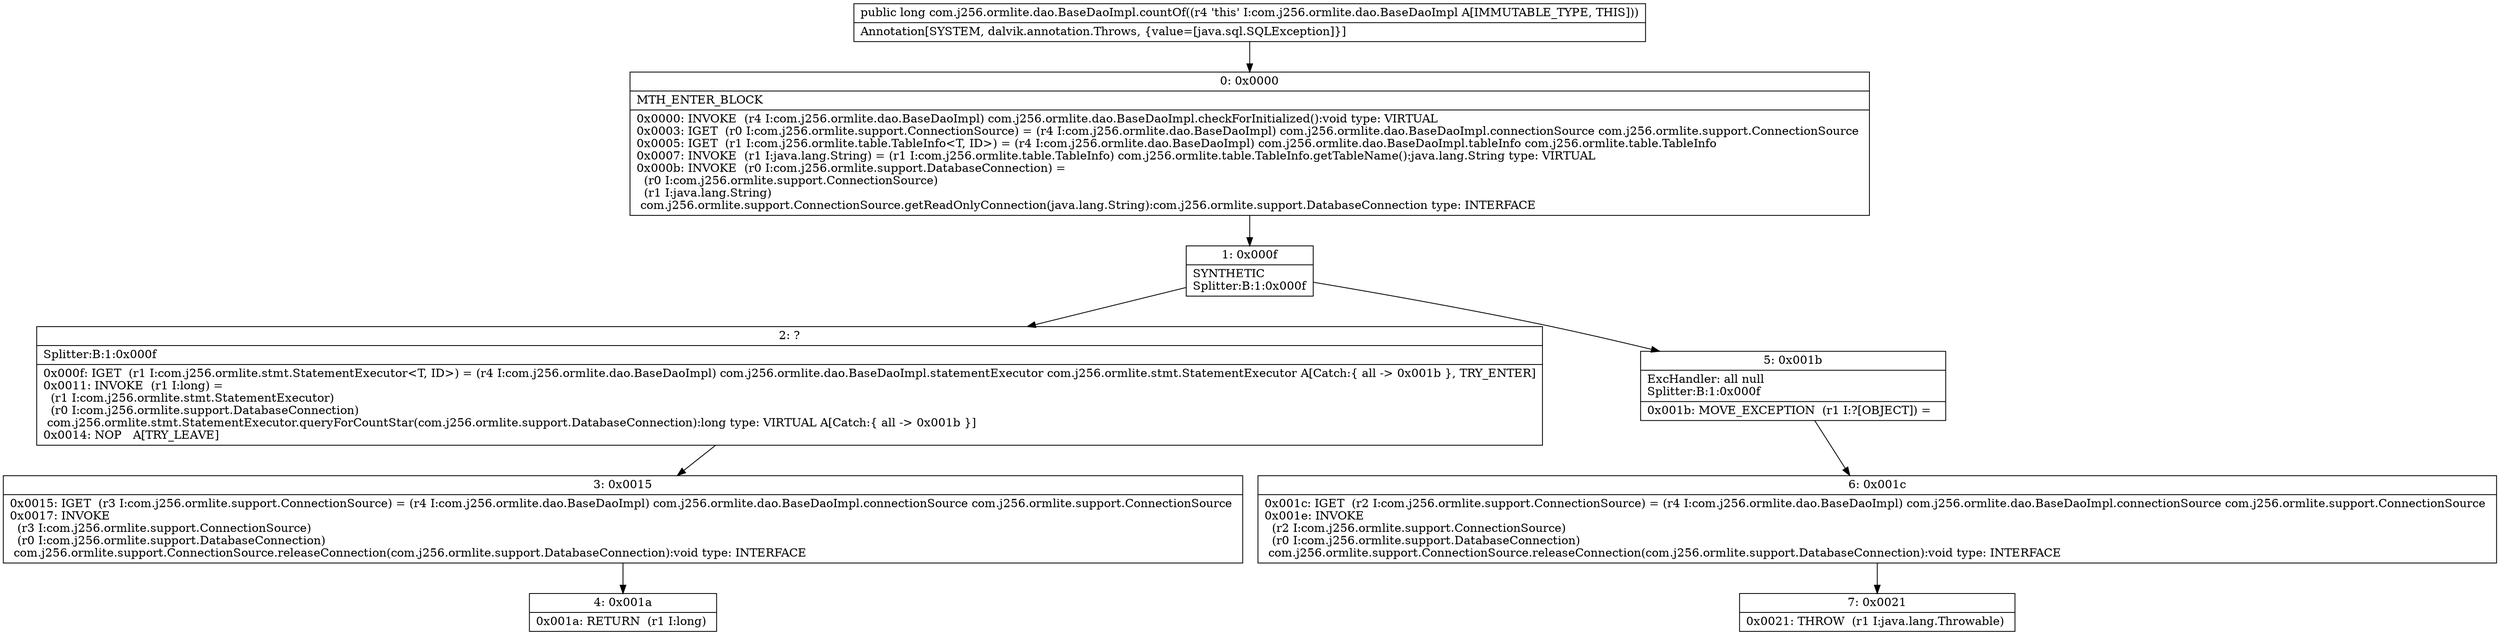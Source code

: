 digraph "CFG forcom.j256.ormlite.dao.BaseDaoImpl.countOf()J" {
Node_0 [shape=record,label="{0\:\ 0x0000|MTH_ENTER_BLOCK\l|0x0000: INVOKE  (r4 I:com.j256.ormlite.dao.BaseDaoImpl) com.j256.ormlite.dao.BaseDaoImpl.checkForInitialized():void type: VIRTUAL \l0x0003: IGET  (r0 I:com.j256.ormlite.support.ConnectionSource) = (r4 I:com.j256.ormlite.dao.BaseDaoImpl) com.j256.ormlite.dao.BaseDaoImpl.connectionSource com.j256.ormlite.support.ConnectionSource \l0x0005: IGET  (r1 I:com.j256.ormlite.table.TableInfo\<T, ID\>) = (r4 I:com.j256.ormlite.dao.BaseDaoImpl) com.j256.ormlite.dao.BaseDaoImpl.tableInfo com.j256.ormlite.table.TableInfo \l0x0007: INVOKE  (r1 I:java.lang.String) = (r1 I:com.j256.ormlite.table.TableInfo) com.j256.ormlite.table.TableInfo.getTableName():java.lang.String type: VIRTUAL \l0x000b: INVOKE  (r0 I:com.j256.ormlite.support.DatabaseConnection) = \l  (r0 I:com.j256.ormlite.support.ConnectionSource)\l  (r1 I:java.lang.String)\l com.j256.ormlite.support.ConnectionSource.getReadOnlyConnection(java.lang.String):com.j256.ormlite.support.DatabaseConnection type: INTERFACE \l}"];
Node_1 [shape=record,label="{1\:\ 0x000f|SYNTHETIC\lSplitter:B:1:0x000f\l}"];
Node_2 [shape=record,label="{2\:\ ?|Splitter:B:1:0x000f\l|0x000f: IGET  (r1 I:com.j256.ormlite.stmt.StatementExecutor\<T, ID\>) = (r4 I:com.j256.ormlite.dao.BaseDaoImpl) com.j256.ormlite.dao.BaseDaoImpl.statementExecutor com.j256.ormlite.stmt.StatementExecutor A[Catch:\{ all \-\> 0x001b \}, TRY_ENTER]\l0x0011: INVOKE  (r1 I:long) = \l  (r1 I:com.j256.ormlite.stmt.StatementExecutor)\l  (r0 I:com.j256.ormlite.support.DatabaseConnection)\l com.j256.ormlite.stmt.StatementExecutor.queryForCountStar(com.j256.ormlite.support.DatabaseConnection):long type: VIRTUAL A[Catch:\{ all \-\> 0x001b \}]\l0x0014: NOP   A[TRY_LEAVE]\l}"];
Node_3 [shape=record,label="{3\:\ 0x0015|0x0015: IGET  (r3 I:com.j256.ormlite.support.ConnectionSource) = (r4 I:com.j256.ormlite.dao.BaseDaoImpl) com.j256.ormlite.dao.BaseDaoImpl.connectionSource com.j256.ormlite.support.ConnectionSource \l0x0017: INVOKE  \l  (r3 I:com.j256.ormlite.support.ConnectionSource)\l  (r0 I:com.j256.ormlite.support.DatabaseConnection)\l com.j256.ormlite.support.ConnectionSource.releaseConnection(com.j256.ormlite.support.DatabaseConnection):void type: INTERFACE \l}"];
Node_4 [shape=record,label="{4\:\ 0x001a|0x001a: RETURN  (r1 I:long) \l}"];
Node_5 [shape=record,label="{5\:\ 0x001b|ExcHandler: all null\lSplitter:B:1:0x000f\l|0x001b: MOVE_EXCEPTION  (r1 I:?[OBJECT]) =  \l}"];
Node_6 [shape=record,label="{6\:\ 0x001c|0x001c: IGET  (r2 I:com.j256.ormlite.support.ConnectionSource) = (r4 I:com.j256.ormlite.dao.BaseDaoImpl) com.j256.ormlite.dao.BaseDaoImpl.connectionSource com.j256.ormlite.support.ConnectionSource \l0x001e: INVOKE  \l  (r2 I:com.j256.ormlite.support.ConnectionSource)\l  (r0 I:com.j256.ormlite.support.DatabaseConnection)\l com.j256.ormlite.support.ConnectionSource.releaseConnection(com.j256.ormlite.support.DatabaseConnection):void type: INTERFACE \l}"];
Node_7 [shape=record,label="{7\:\ 0x0021|0x0021: THROW  (r1 I:java.lang.Throwable) \l}"];
MethodNode[shape=record,label="{public long com.j256.ormlite.dao.BaseDaoImpl.countOf((r4 'this' I:com.j256.ormlite.dao.BaseDaoImpl A[IMMUTABLE_TYPE, THIS]))  | Annotation[SYSTEM, dalvik.annotation.Throws, \{value=[java.sql.SQLException]\}]\l}"];
MethodNode -> Node_0;
Node_0 -> Node_1;
Node_1 -> Node_2;
Node_1 -> Node_5;
Node_2 -> Node_3;
Node_3 -> Node_4;
Node_5 -> Node_6;
Node_6 -> Node_7;
}

